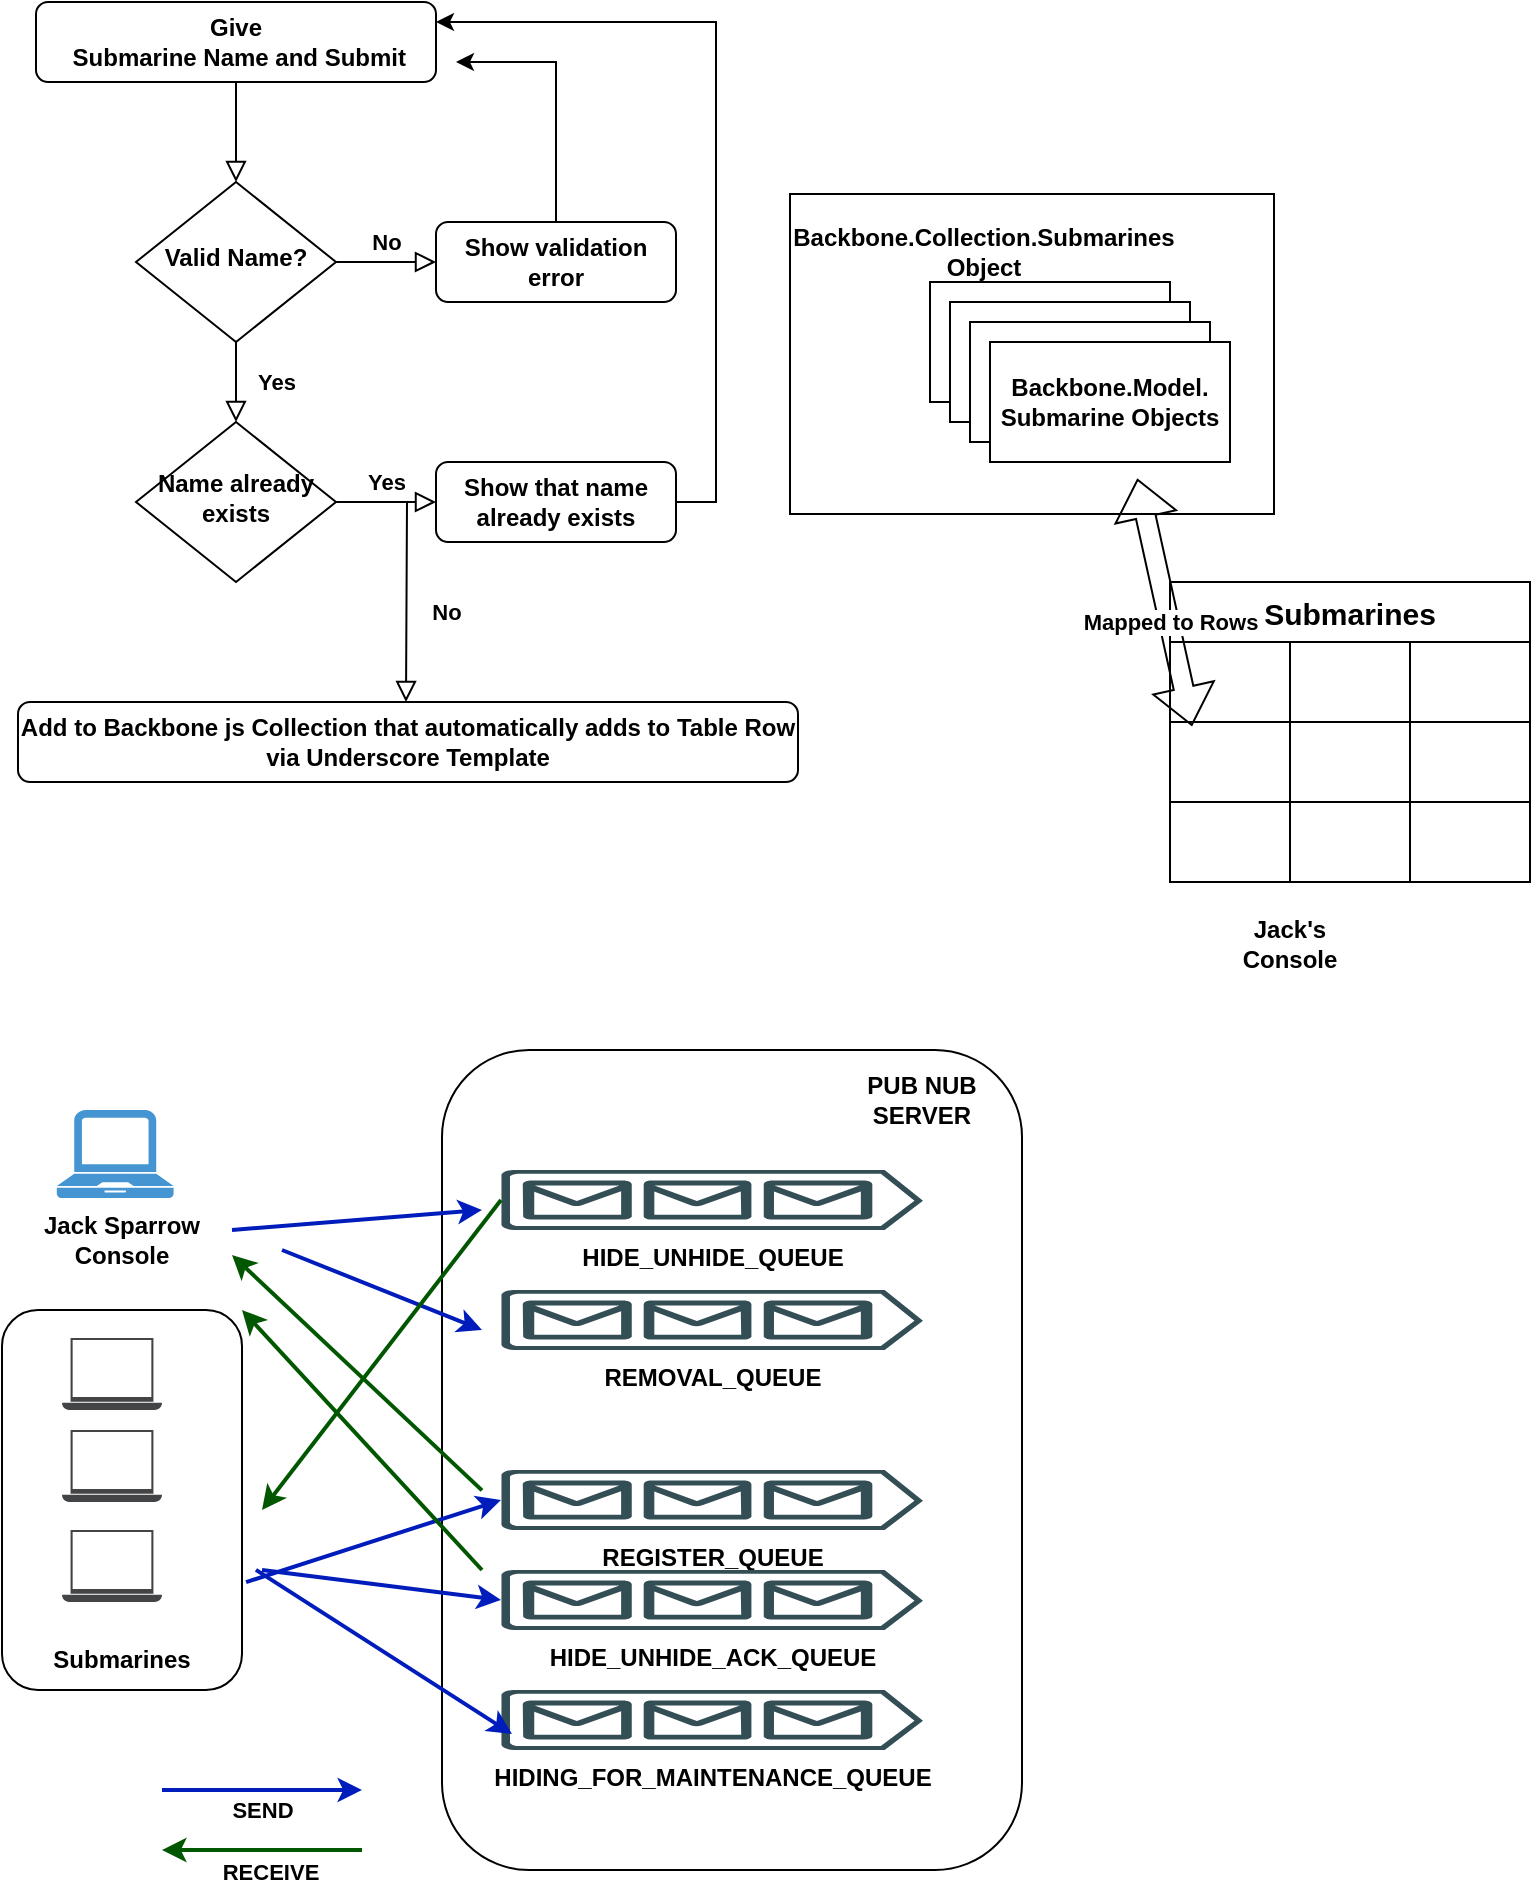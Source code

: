 <mxfile version="22.1.2" type="device">
  <diagram id="C5RBs43oDa-KdzZeNtuy" name="Page-1">
    <mxGraphModel dx="808" dy="531" grid="1" gridSize="10" guides="1" tooltips="1" connect="1" arrows="1" fold="1" page="1" pageScale="1" pageWidth="827" pageHeight="1169" math="0" shadow="0">
      <root>
        <mxCell id="WIyWlLk6GJQsqaUBKTNV-0" />
        <mxCell id="WIyWlLk6GJQsqaUBKTNV-1" parent="WIyWlLk6GJQsqaUBKTNV-0" />
        <mxCell id="OnHQlOvzy_iZyiHa_Hae-42" value="" style="rounded=1;whiteSpace=wrap;html=1;fontStyle=1" parent="WIyWlLk6GJQsqaUBKTNV-1" vertex="1">
          <mxGeometry x="14" y="678" width="120" height="190" as="geometry" />
        </mxCell>
        <mxCell id="OnHQlOvzy_iZyiHa_Hae-6" value="" style="rounded=0;whiteSpace=wrap;html=1;fontStyle=1" parent="WIyWlLk6GJQsqaUBKTNV-1" vertex="1">
          <mxGeometry x="408" y="120" width="242" height="160" as="geometry" />
        </mxCell>
        <mxCell id="WIyWlLk6GJQsqaUBKTNV-2" value="" style="rounded=0;html=1;jettySize=auto;orthogonalLoop=1;fontSize=11;endArrow=block;endFill=0;endSize=8;strokeWidth=1;shadow=0;labelBackgroundColor=none;edgeStyle=orthogonalEdgeStyle;fontStyle=1" parent="WIyWlLk6GJQsqaUBKTNV-1" source="WIyWlLk6GJQsqaUBKTNV-3" target="WIyWlLk6GJQsqaUBKTNV-6" edge="1">
          <mxGeometry relative="1" as="geometry" />
        </mxCell>
        <mxCell id="WIyWlLk6GJQsqaUBKTNV-3" value="Give&lt;br&gt;&amp;nbsp;Submarine Name and Submit" style="rounded=1;whiteSpace=wrap;html=1;fontSize=12;glass=0;strokeWidth=1;shadow=0;fontStyle=1" parent="WIyWlLk6GJQsqaUBKTNV-1" vertex="1">
          <mxGeometry x="31" y="24" width="200" height="40" as="geometry" />
        </mxCell>
        <mxCell id="WIyWlLk6GJQsqaUBKTNV-4" value="Yes" style="rounded=0;html=1;jettySize=auto;orthogonalLoop=1;fontSize=11;endArrow=block;endFill=0;endSize=8;strokeWidth=1;shadow=0;labelBackgroundColor=none;edgeStyle=orthogonalEdgeStyle;fontStyle=1" parent="WIyWlLk6GJQsqaUBKTNV-1" source="WIyWlLk6GJQsqaUBKTNV-6" target="WIyWlLk6GJQsqaUBKTNV-10" edge="1">
          <mxGeometry y="20" relative="1" as="geometry">
            <mxPoint as="offset" />
          </mxGeometry>
        </mxCell>
        <mxCell id="WIyWlLk6GJQsqaUBKTNV-5" value="No" style="edgeStyle=orthogonalEdgeStyle;rounded=0;html=1;jettySize=auto;orthogonalLoop=1;fontSize=11;endArrow=block;endFill=0;endSize=8;strokeWidth=1;shadow=0;labelBackgroundColor=none;fontStyle=1" parent="WIyWlLk6GJQsqaUBKTNV-1" source="WIyWlLk6GJQsqaUBKTNV-6" target="WIyWlLk6GJQsqaUBKTNV-7" edge="1">
          <mxGeometry y="10" relative="1" as="geometry">
            <mxPoint as="offset" />
          </mxGeometry>
        </mxCell>
        <mxCell id="WIyWlLk6GJQsqaUBKTNV-6" value="Valid Name?" style="rhombus;whiteSpace=wrap;html=1;shadow=0;fontFamily=Helvetica;fontSize=12;align=center;strokeWidth=1;spacing=6;spacingTop=-4;fontStyle=1" parent="WIyWlLk6GJQsqaUBKTNV-1" vertex="1">
          <mxGeometry x="81" y="114" width="100" height="80" as="geometry" />
        </mxCell>
        <mxCell id="OnHQlOvzy_iZyiHa_Hae-0" style="edgeStyle=orthogonalEdgeStyle;rounded=0;orthogonalLoop=1;jettySize=auto;html=1;fontStyle=1" parent="WIyWlLk6GJQsqaUBKTNV-1" source="WIyWlLk6GJQsqaUBKTNV-7" edge="1">
          <mxGeometry relative="1" as="geometry">
            <mxPoint x="241" y="54" as="targetPoint" />
            <Array as="points">
              <mxPoint x="291" y="54" />
            </Array>
          </mxGeometry>
        </mxCell>
        <mxCell id="WIyWlLk6GJQsqaUBKTNV-7" value="Show validation error" style="rounded=1;whiteSpace=wrap;html=1;fontSize=12;glass=0;strokeWidth=1;shadow=0;fontStyle=1" parent="WIyWlLk6GJQsqaUBKTNV-1" vertex="1">
          <mxGeometry x="231" y="134" width="120" height="40" as="geometry" />
        </mxCell>
        <mxCell id="WIyWlLk6GJQsqaUBKTNV-8" value="No" style="rounded=0;html=1;jettySize=auto;orthogonalLoop=1;fontSize=11;endArrow=block;endFill=0;endSize=8;strokeWidth=1;shadow=0;labelBackgroundColor=none;edgeStyle=orthogonalEdgeStyle;fontStyle=1" parent="WIyWlLk6GJQsqaUBKTNV-1" source="WIyWlLk6GJQsqaUBKTNV-10" edge="1">
          <mxGeometry x="0.333" y="20" relative="1" as="geometry">
            <mxPoint as="offset" />
            <mxPoint x="216" y="374" as="targetPoint" />
          </mxGeometry>
        </mxCell>
        <mxCell id="WIyWlLk6GJQsqaUBKTNV-9" value="Yes" style="edgeStyle=orthogonalEdgeStyle;rounded=0;html=1;jettySize=auto;orthogonalLoop=1;fontSize=11;endArrow=block;endFill=0;endSize=8;strokeWidth=1;shadow=0;labelBackgroundColor=none;fontStyle=1" parent="WIyWlLk6GJQsqaUBKTNV-1" source="WIyWlLk6GJQsqaUBKTNV-10" target="WIyWlLk6GJQsqaUBKTNV-12" edge="1">
          <mxGeometry y="10" relative="1" as="geometry">
            <mxPoint as="offset" />
          </mxGeometry>
        </mxCell>
        <mxCell id="WIyWlLk6GJQsqaUBKTNV-10" value="Name already exists" style="rhombus;whiteSpace=wrap;html=1;shadow=0;fontFamily=Helvetica;fontSize=12;align=center;strokeWidth=1;spacing=6;spacingTop=-4;fontStyle=1" parent="WIyWlLk6GJQsqaUBKTNV-1" vertex="1">
          <mxGeometry x="81" y="234" width="100" height="80" as="geometry" />
        </mxCell>
        <mxCell id="WIyWlLk6GJQsqaUBKTNV-11" value="Add to Backbone js Collection that automatically adds to Table Row via Underscore Template" style="rounded=1;whiteSpace=wrap;html=1;fontSize=12;glass=0;strokeWidth=1;shadow=0;fontStyle=1" parent="WIyWlLk6GJQsqaUBKTNV-1" vertex="1">
          <mxGeometry x="22" y="374" width="390" height="40" as="geometry" />
        </mxCell>
        <mxCell id="OnHQlOvzy_iZyiHa_Hae-1" style="edgeStyle=orthogonalEdgeStyle;rounded=0;orthogonalLoop=1;jettySize=auto;html=1;fontStyle=1" parent="WIyWlLk6GJQsqaUBKTNV-1" source="WIyWlLk6GJQsqaUBKTNV-12" target="WIyWlLk6GJQsqaUBKTNV-3" edge="1">
          <mxGeometry relative="1" as="geometry">
            <Array as="points">
              <mxPoint x="371" y="274" />
              <mxPoint x="371" y="34" />
            </Array>
          </mxGeometry>
        </mxCell>
        <mxCell id="WIyWlLk6GJQsqaUBKTNV-12" value="Show that name already exists" style="rounded=1;whiteSpace=wrap;html=1;fontSize=12;glass=0;strokeWidth=1;shadow=0;fontStyle=1" parent="WIyWlLk6GJQsqaUBKTNV-1" vertex="1">
          <mxGeometry x="231" y="254" width="120" height="40" as="geometry" />
        </mxCell>
        <mxCell id="OnHQlOvzy_iZyiHa_Hae-2" value="SubmarineModel" style="rounded=0;whiteSpace=wrap;html=1;fontStyle=1" parent="WIyWlLk6GJQsqaUBKTNV-1" vertex="1">
          <mxGeometry x="478" y="164" width="120" height="60" as="geometry" />
        </mxCell>
        <mxCell id="OnHQlOvzy_iZyiHa_Hae-3" value="SubmarineModel" style="rounded=0;whiteSpace=wrap;html=1;fontStyle=1" parent="WIyWlLk6GJQsqaUBKTNV-1" vertex="1">
          <mxGeometry x="488" y="174" width="120" height="60" as="geometry" />
        </mxCell>
        <mxCell id="OnHQlOvzy_iZyiHa_Hae-4" value="SubmarineModel" style="rounded=0;whiteSpace=wrap;html=1;fontStyle=1" parent="WIyWlLk6GJQsqaUBKTNV-1" vertex="1">
          <mxGeometry x="498" y="184" width="120" height="60" as="geometry" />
        </mxCell>
        <mxCell id="OnHQlOvzy_iZyiHa_Hae-5" value="Backbone.Model.&lt;br&gt;Submarine Objects" style="rounded=0;whiteSpace=wrap;html=1;fontStyle=1" parent="WIyWlLk6GJQsqaUBKTNV-1" vertex="1">
          <mxGeometry x="508" y="194" width="120" height="60" as="geometry" />
        </mxCell>
        <mxCell id="OnHQlOvzy_iZyiHa_Hae-8" value="Backbone.Collection.Submarines Object" style="text;html=1;strokeColor=none;fillColor=none;align=center;verticalAlign=middle;whiteSpace=wrap;rounded=0;fontStyle=1" parent="WIyWlLk6GJQsqaUBKTNV-1" vertex="1">
          <mxGeometry x="474.5" y="134" width="60" height="30" as="geometry" />
        </mxCell>
        <mxCell id="OnHQlOvzy_iZyiHa_Hae-9" value="Submarines" style="shape=table;startSize=30;container=1;collapsible=0;childLayout=tableLayout;strokeColor=default;fontSize=15;fontStyle=1" parent="WIyWlLk6GJQsqaUBKTNV-1" vertex="1">
          <mxGeometry x="598" y="314" width="180" height="150" as="geometry" />
        </mxCell>
        <mxCell id="OnHQlOvzy_iZyiHa_Hae-10" value="" style="shape=tableRow;horizontal=0;startSize=0;swimlaneHead=0;swimlaneBody=0;strokeColor=inherit;top=0;left=0;bottom=0;right=0;collapsible=0;dropTarget=0;fillColor=none;points=[[0,0.5],[1,0.5]];portConstraint=eastwest;fontSize=16;fontStyle=1" parent="OnHQlOvzy_iZyiHa_Hae-9" vertex="1">
          <mxGeometry y="30" width="180" height="40" as="geometry" />
        </mxCell>
        <mxCell id="OnHQlOvzy_iZyiHa_Hae-11" value="" style="shape=partialRectangle;html=1;whiteSpace=wrap;connectable=0;strokeColor=inherit;overflow=hidden;fillColor=none;top=0;left=0;bottom=0;right=0;pointerEvents=1;fontSize=16;fontStyle=1" parent="OnHQlOvzy_iZyiHa_Hae-10" vertex="1">
          <mxGeometry width="60" height="40" as="geometry">
            <mxRectangle width="60" height="40" as="alternateBounds" />
          </mxGeometry>
        </mxCell>
        <mxCell id="OnHQlOvzy_iZyiHa_Hae-12" value="" style="shape=partialRectangle;html=1;whiteSpace=wrap;connectable=0;strokeColor=inherit;overflow=hidden;fillColor=none;top=0;left=0;bottom=0;right=0;pointerEvents=1;fontSize=16;fontStyle=1" parent="OnHQlOvzy_iZyiHa_Hae-10" vertex="1">
          <mxGeometry x="60" width="60" height="40" as="geometry">
            <mxRectangle width="60" height="40" as="alternateBounds" />
          </mxGeometry>
        </mxCell>
        <mxCell id="OnHQlOvzy_iZyiHa_Hae-13" value="" style="shape=partialRectangle;html=1;whiteSpace=wrap;connectable=0;strokeColor=inherit;overflow=hidden;fillColor=none;top=0;left=0;bottom=0;right=0;pointerEvents=1;fontSize=16;fontStyle=1" parent="OnHQlOvzy_iZyiHa_Hae-10" vertex="1">
          <mxGeometry x="120" width="60" height="40" as="geometry">
            <mxRectangle width="60" height="40" as="alternateBounds" />
          </mxGeometry>
        </mxCell>
        <mxCell id="OnHQlOvzy_iZyiHa_Hae-14" value="" style="shape=tableRow;horizontal=0;startSize=0;swimlaneHead=0;swimlaneBody=0;strokeColor=inherit;top=0;left=0;bottom=0;right=0;collapsible=0;dropTarget=0;fillColor=none;points=[[0,0.5],[1,0.5]];portConstraint=eastwest;fontSize=16;fontStyle=1" parent="OnHQlOvzy_iZyiHa_Hae-9" vertex="1">
          <mxGeometry y="70" width="180" height="40" as="geometry" />
        </mxCell>
        <mxCell id="OnHQlOvzy_iZyiHa_Hae-15" value="" style="shape=partialRectangle;html=1;whiteSpace=wrap;connectable=0;strokeColor=inherit;overflow=hidden;fillColor=none;top=0;left=0;bottom=0;right=0;pointerEvents=1;fontSize=16;fontStyle=1" parent="OnHQlOvzy_iZyiHa_Hae-14" vertex="1">
          <mxGeometry width="60" height="40" as="geometry">
            <mxRectangle width="60" height="40" as="alternateBounds" />
          </mxGeometry>
        </mxCell>
        <mxCell id="OnHQlOvzy_iZyiHa_Hae-16" value="" style="shape=partialRectangle;html=1;whiteSpace=wrap;connectable=0;strokeColor=inherit;overflow=hidden;fillColor=none;top=0;left=0;bottom=0;right=0;pointerEvents=1;fontSize=16;fontStyle=1" parent="OnHQlOvzy_iZyiHa_Hae-14" vertex="1">
          <mxGeometry x="60" width="60" height="40" as="geometry">
            <mxRectangle width="60" height="40" as="alternateBounds" />
          </mxGeometry>
        </mxCell>
        <mxCell id="OnHQlOvzy_iZyiHa_Hae-17" value="" style="shape=partialRectangle;html=1;whiteSpace=wrap;connectable=0;strokeColor=inherit;overflow=hidden;fillColor=none;top=0;left=0;bottom=0;right=0;pointerEvents=1;fontSize=16;fontStyle=1" parent="OnHQlOvzy_iZyiHa_Hae-14" vertex="1">
          <mxGeometry x="120" width="60" height="40" as="geometry">
            <mxRectangle width="60" height="40" as="alternateBounds" />
          </mxGeometry>
        </mxCell>
        <mxCell id="OnHQlOvzy_iZyiHa_Hae-18" value="" style="shape=tableRow;horizontal=0;startSize=0;swimlaneHead=0;swimlaneBody=0;strokeColor=inherit;top=0;left=0;bottom=0;right=0;collapsible=0;dropTarget=0;fillColor=none;points=[[0,0.5],[1,0.5]];portConstraint=eastwest;fontSize=16;fontStyle=1" parent="OnHQlOvzy_iZyiHa_Hae-9" vertex="1">
          <mxGeometry y="110" width="180" height="40" as="geometry" />
        </mxCell>
        <mxCell id="OnHQlOvzy_iZyiHa_Hae-19" value="" style="shape=partialRectangle;html=1;whiteSpace=wrap;connectable=0;strokeColor=inherit;overflow=hidden;fillColor=none;top=0;left=0;bottom=0;right=0;pointerEvents=1;fontSize=16;fontStyle=1" parent="OnHQlOvzy_iZyiHa_Hae-18" vertex="1">
          <mxGeometry width="60" height="40" as="geometry">
            <mxRectangle width="60" height="40" as="alternateBounds" />
          </mxGeometry>
        </mxCell>
        <mxCell id="OnHQlOvzy_iZyiHa_Hae-20" value="" style="shape=partialRectangle;html=1;whiteSpace=wrap;connectable=0;strokeColor=inherit;overflow=hidden;fillColor=none;top=0;left=0;bottom=0;right=0;pointerEvents=1;fontSize=16;fontStyle=1" parent="OnHQlOvzy_iZyiHa_Hae-18" vertex="1">
          <mxGeometry x="60" width="60" height="40" as="geometry">
            <mxRectangle width="60" height="40" as="alternateBounds" />
          </mxGeometry>
        </mxCell>
        <mxCell id="OnHQlOvzy_iZyiHa_Hae-21" value="" style="shape=partialRectangle;html=1;whiteSpace=wrap;connectable=0;strokeColor=inherit;overflow=hidden;fillColor=none;top=0;left=0;bottom=0;right=0;pointerEvents=1;fontSize=16;fontStyle=1" parent="OnHQlOvzy_iZyiHa_Hae-18" vertex="1">
          <mxGeometry x="120" width="60" height="40" as="geometry">
            <mxRectangle width="60" height="40" as="alternateBounds" />
          </mxGeometry>
        </mxCell>
        <mxCell id="OnHQlOvzy_iZyiHa_Hae-23" value="" style="shape=flexArrow;endArrow=classic;startArrow=classic;html=1;rounded=0;entryX=0.061;entryY=0.05;entryDx=0;entryDy=0;entryPerimeter=0;exitX=0.614;exitY=1.14;exitDx=0;exitDy=0;exitPerimeter=0;fontStyle=1" parent="WIyWlLk6GJQsqaUBKTNV-1" source="OnHQlOvzy_iZyiHa_Hae-5" target="OnHQlOvzy_iZyiHa_Hae-14" edge="1">
          <mxGeometry width="100" height="100" relative="1" as="geometry">
            <mxPoint x="618" y="219" as="sourcePoint" />
            <mxPoint x="708" y="174" as="targetPoint" />
          </mxGeometry>
        </mxCell>
        <mxCell id="OnHQlOvzy_iZyiHa_Hae-24" value="Mapped to Rows" style="edgeLabel;html=1;align=center;verticalAlign=middle;resizable=0;points=[];fontStyle=1" parent="OnHQlOvzy_iZyiHa_Hae-23" vertex="1" connectable="0">
          <mxGeometry x="0.156" relative="1" as="geometry">
            <mxPoint as="offset" />
          </mxGeometry>
        </mxCell>
        <mxCell id="OnHQlOvzy_iZyiHa_Hae-26" value="" style="rounded=1;whiteSpace=wrap;html=1;fontStyle=1" parent="WIyWlLk6GJQsqaUBKTNV-1" vertex="1">
          <mxGeometry x="234" y="548" width="290" height="410" as="geometry" />
        </mxCell>
        <mxCell id="OnHQlOvzy_iZyiHa_Hae-25" value="REGISTER_QUEUE" style="verticalLabelPosition=bottom;html=1;verticalAlign=top;align=center;strokeColor=none;fillColor=#344e55;shape=mxgraph.azure.queue_generic;pointerEvents=1;fontStyle=1" parent="WIyWlLk6GJQsqaUBKTNV-1" vertex="1">
          <mxGeometry x="263.5" y="758" width="211" height="30" as="geometry" />
        </mxCell>
        <mxCell id="OnHQlOvzy_iZyiHa_Hae-27" value="HIDE_UNHIDE_QUEUE" style="verticalLabelPosition=bottom;html=1;verticalAlign=top;align=center;strokeColor=none;fillColor=#344e55;shape=mxgraph.azure.queue_generic;pointerEvents=1;fontStyle=1" parent="WIyWlLk6GJQsqaUBKTNV-1" vertex="1">
          <mxGeometry x="263.5" y="608" width="211" height="30" as="geometry" />
        </mxCell>
        <mxCell id="OnHQlOvzy_iZyiHa_Hae-29" value="HIDING_FOR_MAINTENANCE_QUEUE" style="verticalLabelPosition=bottom;html=1;verticalAlign=top;align=center;strokeColor=none;fillColor=#344e55;shape=mxgraph.azure.queue_generic;pointerEvents=1;fontStyle=1" parent="WIyWlLk6GJQsqaUBKTNV-1" vertex="1">
          <mxGeometry x="263.5" y="868" width="211" height="30" as="geometry" />
        </mxCell>
        <mxCell id="OnHQlOvzy_iZyiHa_Hae-30" value="HIDE_UNHIDE_ACK_QUEUE" style="verticalLabelPosition=bottom;html=1;verticalAlign=top;align=center;strokeColor=none;fillColor=#344e55;shape=mxgraph.azure.queue_generic;pointerEvents=1;fontStyle=1" parent="WIyWlLk6GJQsqaUBKTNV-1" vertex="1">
          <mxGeometry x="263.5" y="808" width="211" height="30" as="geometry" />
        </mxCell>
        <mxCell id="OnHQlOvzy_iZyiHa_Hae-31" value="REMOVAL_QUEUE" style="verticalLabelPosition=bottom;html=1;verticalAlign=top;align=center;strokeColor=none;fillColor=#344e55;shape=mxgraph.azure.queue_generic;pointerEvents=1;fontStyle=1" parent="WIyWlLk6GJQsqaUBKTNV-1" vertex="1">
          <mxGeometry x="263.5" y="668" width="211" height="30" as="geometry" />
        </mxCell>
        <mxCell id="OnHQlOvzy_iZyiHa_Hae-33" value="PUB NUB SERVER" style="text;html=1;strokeColor=none;fillColor=none;align=center;verticalAlign=middle;whiteSpace=wrap;rounded=0;fontStyle=1" parent="WIyWlLk6GJQsqaUBKTNV-1" vertex="1">
          <mxGeometry x="444" y="558" width="60" height="30" as="geometry" />
        </mxCell>
        <mxCell id="OnHQlOvzy_iZyiHa_Hae-34" value="" style="sketch=0;pointerEvents=1;shadow=0;dashed=0;html=1;strokeColor=none;fillColor=#434445;aspect=fixed;labelPosition=center;verticalLabelPosition=bottom;verticalAlign=top;align=center;outlineConnect=0;shape=mxgraph.vvd.laptop;fontStyle=1" parent="WIyWlLk6GJQsqaUBKTNV-1" vertex="1">
          <mxGeometry x="44" y="692" width="50" height="36" as="geometry" />
        </mxCell>
        <mxCell id="OnHQlOvzy_iZyiHa_Hae-35" value="" style="pointerEvents=1;shadow=0;dashed=0;html=1;strokeColor=none;fillColor=#4495D1;labelPosition=center;verticalLabelPosition=bottom;verticalAlign=top;align=center;outlineConnect=0;shape=mxgraph.veeam.laptop;fontStyle=1" parent="WIyWlLk6GJQsqaUBKTNV-1" vertex="1">
          <mxGeometry x="41.4" y="578" width="58.4" height="44" as="geometry" />
        </mxCell>
        <mxCell id="OnHQlOvzy_iZyiHa_Hae-36" value="" style="sketch=0;pointerEvents=1;shadow=0;dashed=0;html=1;strokeColor=none;fillColor=#434445;aspect=fixed;labelPosition=center;verticalLabelPosition=bottom;verticalAlign=top;align=center;outlineConnect=0;shape=mxgraph.vvd.laptop;fontStyle=1" parent="WIyWlLk6GJQsqaUBKTNV-1" vertex="1">
          <mxGeometry x="44" y="738" width="50" height="36" as="geometry" />
        </mxCell>
        <mxCell id="OnHQlOvzy_iZyiHa_Hae-37" value="" style="sketch=0;pointerEvents=1;shadow=0;dashed=0;html=1;strokeColor=none;fillColor=#434445;aspect=fixed;labelPosition=center;verticalLabelPosition=bottom;verticalAlign=top;align=center;outlineConnect=0;shape=mxgraph.vvd.laptop;fontStyle=1" parent="WIyWlLk6GJQsqaUBKTNV-1" vertex="1">
          <mxGeometry x="44" y="788" width="50" height="36" as="geometry" />
        </mxCell>
        <mxCell id="OnHQlOvzy_iZyiHa_Hae-39" value="Submarines" style="text;html=1;strokeColor=none;fillColor=none;align=center;verticalAlign=middle;whiteSpace=wrap;rounded=0;fontStyle=1" parent="WIyWlLk6GJQsqaUBKTNV-1" vertex="1">
          <mxGeometry x="44.0" y="838" width="60" height="30" as="geometry" />
        </mxCell>
        <mxCell id="OnHQlOvzy_iZyiHa_Hae-40" value="Jack Sparrow Console" style="text;html=1;strokeColor=none;fillColor=none;align=center;verticalAlign=middle;whiteSpace=wrap;rounded=0;fontStyle=1" parent="WIyWlLk6GJQsqaUBKTNV-1" vertex="1">
          <mxGeometry x="19" y="628" width="110" height="30" as="geometry" />
        </mxCell>
        <mxCell id="OnHQlOvzy_iZyiHa_Hae-50" value="" style="endArrow=classic;html=1;rounded=0;fillColor=#0050ef;strokeColor=#001DBC;strokeWidth=2;fontStyle=1" parent="WIyWlLk6GJQsqaUBKTNV-1" edge="1">
          <mxGeometry width="50" height="50" relative="1" as="geometry">
            <mxPoint x="94" y="918" as="sourcePoint" />
            <mxPoint x="194" y="918" as="targetPoint" />
          </mxGeometry>
        </mxCell>
        <mxCell id="OnHQlOvzy_iZyiHa_Hae-51" value="SEND" style="edgeLabel;html=1;align=center;verticalAlign=middle;resizable=0;points=[];fontStyle=1" parent="OnHQlOvzy_iZyiHa_Hae-50" vertex="1" connectable="0">
          <mxGeometry x="0.44" y="2" relative="1" as="geometry">
            <mxPoint x="-22" y="12" as="offset" />
          </mxGeometry>
        </mxCell>
        <mxCell id="OnHQlOvzy_iZyiHa_Hae-52" value="" style="endArrow=classic;html=1;rounded=0;fillColor=#008a00;strokeColor=#005700;strokeWidth=2;fontStyle=1" parent="WIyWlLk6GJQsqaUBKTNV-1" edge="1">
          <mxGeometry width="50" height="50" relative="1" as="geometry">
            <mxPoint x="194" y="948" as="sourcePoint" />
            <mxPoint x="94" y="948" as="targetPoint" />
          </mxGeometry>
        </mxCell>
        <mxCell id="OnHQlOvzy_iZyiHa_Hae-53" value="RECEIVE" style="edgeLabel;html=1;align=center;verticalAlign=middle;resizable=0;points=[];fontStyle=1" parent="OnHQlOvzy_iZyiHa_Hae-52" vertex="1" connectable="0">
          <mxGeometry x="0.44" y="2" relative="1" as="geometry">
            <mxPoint x="26" y="9" as="offset" />
          </mxGeometry>
        </mxCell>
        <mxCell id="OnHQlOvzy_iZyiHa_Hae-54" value="" style="endArrow=classic;html=1;rounded=0;fillColor=#0050ef;strokeColor=#001DBC;strokeWidth=2;fontStyle=1" parent="WIyWlLk6GJQsqaUBKTNV-1" edge="1">
          <mxGeometry width="50" height="50" relative="1" as="geometry">
            <mxPoint x="154" y="648" as="sourcePoint" />
            <mxPoint x="254" y="688" as="targetPoint" />
          </mxGeometry>
        </mxCell>
        <mxCell id="OnHQlOvzy_iZyiHa_Hae-59" value="" style="endArrow=classic;html=1;rounded=0;fillColor=#0050ef;strokeColor=#001DBC;strokeWidth=2;exitX=0.909;exitY=0;exitDx=0;exitDy=0;exitPerimeter=0;fontStyle=1" parent="WIyWlLk6GJQsqaUBKTNV-1" edge="1">
          <mxGeometry width="50" height="50" relative="1" as="geometry">
            <mxPoint x="129" y="638" as="sourcePoint" />
            <mxPoint x="254" y="628" as="targetPoint" />
          </mxGeometry>
        </mxCell>
        <mxCell id="OnHQlOvzy_iZyiHa_Hae-60" value="" style="endArrow=classic;html=1;rounded=0;fillColor=#0050ef;strokeColor=#001DBC;strokeWidth=2;exitX=1.058;exitY=0.684;exitDx=0;exitDy=0;exitPerimeter=0;entryX=0.026;entryY=0.733;entryDx=0;entryDy=0;entryPerimeter=0;fontStyle=1" parent="WIyWlLk6GJQsqaUBKTNV-1" source="OnHQlOvzy_iZyiHa_Hae-42" target="OnHQlOvzy_iZyiHa_Hae-29" edge="1">
          <mxGeometry width="50" height="50" relative="1" as="geometry">
            <mxPoint x="139" y="648" as="sourcePoint" />
            <mxPoint x="264" y="808" as="targetPoint" />
          </mxGeometry>
        </mxCell>
        <mxCell id="OnHQlOvzy_iZyiHa_Hae-61" value="" style="endArrow=classic;html=1;rounded=0;fillColor=#0050ef;strokeColor=#001DBC;strokeWidth=2;entryX=0;entryY=0.5;entryDx=0;entryDy=0;entryPerimeter=0;fontStyle=1" parent="WIyWlLk6GJQsqaUBKTNV-1" target="OnHQlOvzy_iZyiHa_Hae-30" edge="1">
          <mxGeometry width="50" height="50" relative="1" as="geometry">
            <mxPoint x="144" y="808" as="sourcePoint" />
            <mxPoint x="279" y="900" as="targetPoint" />
          </mxGeometry>
        </mxCell>
        <mxCell id="OnHQlOvzy_iZyiHa_Hae-62" value="" style="endArrow=classic;html=1;rounded=0;fillColor=#0050ef;strokeColor=#001DBC;strokeWidth=2;entryX=0;entryY=0.5;entryDx=0;entryDy=0;entryPerimeter=0;exitX=1.017;exitY=0.716;exitDx=0;exitDy=0;exitPerimeter=0;fontStyle=1" parent="WIyWlLk6GJQsqaUBKTNV-1" source="OnHQlOvzy_iZyiHa_Hae-42" target="OnHQlOvzy_iZyiHa_Hae-25" edge="1">
          <mxGeometry width="50" height="50" relative="1" as="geometry">
            <mxPoint x="154" y="818" as="sourcePoint" />
            <mxPoint x="274" y="753" as="targetPoint" />
          </mxGeometry>
        </mxCell>
        <mxCell id="OnHQlOvzy_iZyiHa_Hae-63" value="" style="endArrow=classic;html=1;rounded=0;fillColor=#008a00;strokeColor=#005700;strokeWidth=2;entryX=1;entryY=0.75;entryDx=0;entryDy=0;exitX=0.069;exitY=0.537;exitDx=0;exitDy=0;exitPerimeter=0;fontStyle=1" parent="WIyWlLk6GJQsqaUBKTNV-1" source="OnHQlOvzy_iZyiHa_Hae-26" target="OnHQlOvzy_iZyiHa_Hae-40" edge="1">
          <mxGeometry width="50" height="50" relative="1" as="geometry">
            <mxPoint x="294" y="958" as="sourcePoint" />
            <mxPoint x="194" y="958" as="targetPoint" />
          </mxGeometry>
        </mxCell>
        <mxCell id="OnHQlOvzy_iZyiHa_Hae-65" value="" style="endArrow=classic;html=1;rounded=0;fillColor=#008a00;strokeColor=#005700;strokeWidth=2;entryX=1;entryY=0;entryDx=0;entryDy=0;fontStyle=1" parent="WIyWlLk6GJQsqaUBKTNV-1" target="OnHQlOvzy_iZyiHa_Hae-42" edge="1">
          <mxGeometry width="50" height="50" relative="1" as="geometry">
            <mxPoint x="254" y="808" as="sourcePoint" />
            <mxPoint x="139" y="661" as="targetPoint" />
          </mxGeometry>
        </mxCell>
        <mxCell id="OnHQlOvzy_iZyiHa_Hae-66" value="" style="endArrow=classic;html=1;rounded=0;fillColor=#008a00;strokeColor=#005700;strokeWidth=2;exitX=0;exitY=0.5;exitDx=0;exitDy=0;exitPerimeter=0;fontStyle=1" parent="WIyWlLk6GJQsqaUBKTNV-1" source="OnHQlOvzy_iZyiHa_Hae-27" edge="1">
          <mxGeometry width="50" height="50" relative="1" as="geometry">
            <mxPoint x="264" y="818" as="sourcePoint" />
            <mxPoint x="144" y="778" as="targetPoint" />
          </mxGeometry>
        </mxCell>
        <mxCell id="OnHQlOvzy_iZyiHa_Hae-68" value="Jack&#39;s Console" style="text;html=1;strokeColor=none;fillColor=none;align=center;verticalAlign=middle;whiteSpace=wrap;rounded=0;fontStyle=1" parent="WIyWlLk6GJQsqaUBKTNV-1" vertex="1">
          <mxGeometry x="628" y="480" width="60" height="30" as="geometry" />
        </mxCell>
      </root>
    </mxGraphModel>
  </diagram>
</mxfile>
